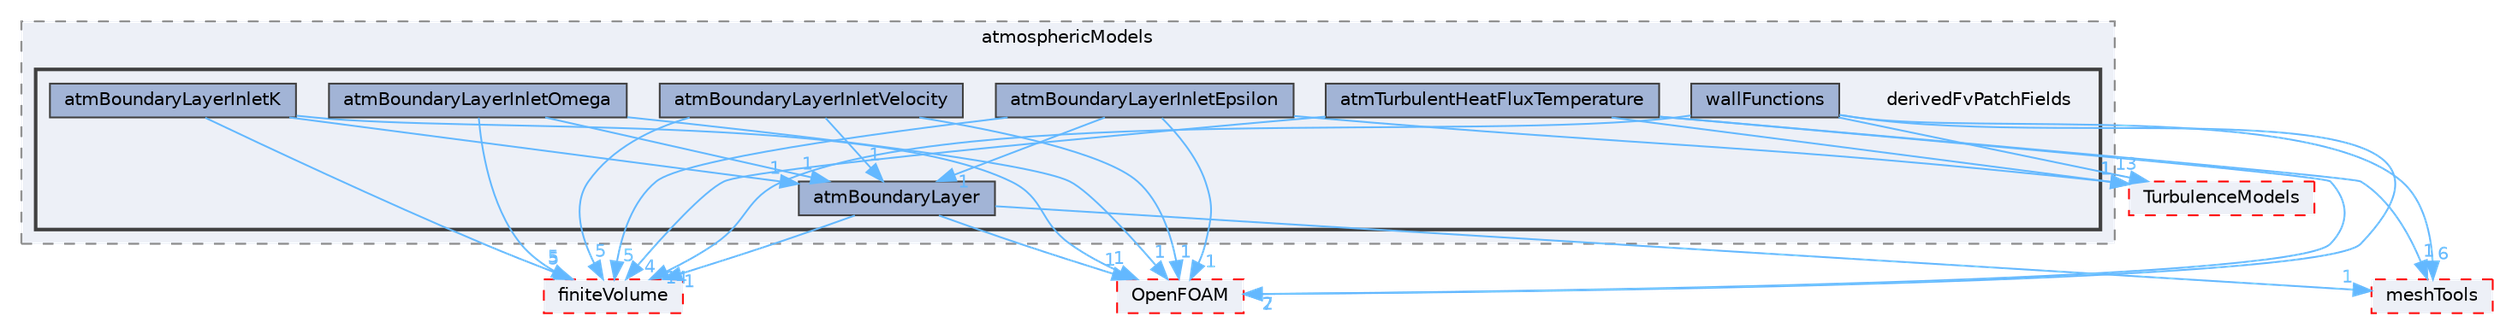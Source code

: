 digraph "src/atmosphericModels/derivedFvPatchFields"
{
 // LATEX_PDF_SIZE
  bgcolor="transparent";
  edge [fontname=Helvetica,fontsize=10,labelfontname=Helvetica,labelfontsize=10];
  node [fontname=Helvetica,fontsize=10,shape=box,height=0.2,width=0.4];
  compound=true
  subgraph clusterdir_4a9baf6983ec67b07e9d3659c95a5fa6 {
    graph [ bgcolor="#edf0f7", pencolor="grey50", label="atmosphericModels", fontname=Helvetica,fontsize=10 style="filled,dashed", URL="dir_4a9baf6983ec67b07e9d3659c95a5fa6.html",tooltip=""]
  subgraph clusterdir_e580a0489938542e853307e9226a419e {
    graph [ bgcolor="#edf0f7", pencolor="grey25", label="", fontname=Helvetica,fontsize=10 style="filled,bold", URL="dir_e580a0489938542e853307e9226a419e.html",tooltip=""]
    dir_e580a0489938542e853307e9226a419e [shape=plaintext, label="derivedFvPatchFields"];
  dir_0b277ca639d856e9f7b52700d279e3ef [label="atmBoundaryLayer", fillcolor="#a2b4d6", color="grey25", style="filled", URL="dir_0b277ca639d856e9f7b52700d279e3ef.html",tooltip=""];
  dir_b3d7e17d24896baa0ffda53721b71600 [label="atmBoundaryLayerInletEpsilon", fillcolor="#a2b4d6", color="grey25", style="filled", URL="dir_b3d7e17d24896baa0ffda53721b71600.html",tooltip=""];
  dir_f332171207ef48127680af9a53d962b2 [label="atmBoundaryLayerInletK", fillcolor="#a2b4d6", color="grey25", style="filled", URL="dir_f332171207ef48127680af9a53d962b2.html",tooltip=""];
  dir_f8c3c893ed8175dc5fa6f1bd3c3ef9b0 [label="atmBoundaryLayerInletOmega", fillcolor="#a2b4d6", color="grey25", style="filled", URL="dir_f8c3c893ed8175dc5fa6f1bd3c3ef9b0.html",tooltip=""];
  dir_094458c05f48fb8b1c5df1543ce1ffc9 [label="atmBoundaryLayerInletVelocity", fillcolor="#a2b4d6", color="grey25", style="filled", URL="dir_094458c05f48fb8b1c5df1543ce1ffc9.html",tooltip=""];
  dir_1209e81979ea1ce4141abbb870d5275a [label="atmTurbulentHeatFluxTemperature", fillcolor="#a2b4d6", color="grey25", style="filled", URL="dir_1209e81979ea1ce4141abbb870d5275a.html",tooltip=""];
  dir_a762a943316ece5e9932d5102317d0a5 [label="wallFunctions", fillcolor="#a2b4d6", color="grey25", style="filled", URL="dir_a762a943316ece5e9932d5102317d0a5.html",tooltip=""];
  }
  }
  dir_1eda626aeac0f0ad2848c36acaa5d501 [label="TurbulenceModels", fillcolor="#edf0f7", color="red", style="filled,dashed", URL="dir_1eda626aeac0f0ad2848c36acaa5d501.html",tooltip=""];
  dir_9bd15774b555cf7259a6fa18f99fe99b [label="finiteVolume", fillcolor="#edf0f7", color="red", style="filled,dashed", URL="dir_9bd15774b555cf7259a6fa18f99fe99b.html",tooltip=""];
  dir_ae30ad0bef50cf391b24c614251bb9fd [label="meshTools", fillcolor="#edf0f7", color="red", style="filled,dashed", URL="dir_ae30ad0bef50cf391b24c614251bb9fd.html",tooltip=""];
  dir_c5473ff19b20e6ec4dfe5c310b3778a8 [label="OpenFOAM", fillcolor="#edf0f7", color="red", style="filled,dashed", URL="dir_c5473ff19b20e6ec4dfe5c310b3778a8.html",tooltip=""];
  dir_0b277ca639d856e9f7b52700d279e3ef->dir_9bd15774b555cf7259a6fa18f99fe99b [headlabel="1", labeldistance=1.5 headhref="dir_000141_001387.html" href="dir_000141_001387.html" color="steelblue1" fontcolor="steelblue1"];
  dir_0b277ca639d856e9f7b52700d279e3ef->dir_ae30ad0bef50cf391b24c614251bb9fd [headlabel="1", labeldistance=1.5 headhref="dir_000141_002382.html" href="dir_000141_002382.html" color="steelblue1" fontcolor="steelblue1"];
  dir_0b277ca639d856e9f7b52700d279e3ef->dir_c5473ff19b20e6ec4dfe5c310b3778a8 [headlabel="1", labeldistance=1.5 headhref="dir_000141_002695.html" href="dir_000141_002695.html" color="steelblue1" fontcolor="steelblue1"];
  dir_b3d7e17d24896baa0ffda53721b71600->dir_0b277ca639d856e9f7b52700d279e3ef [headlabel="1", labeldistance=1.5 headhref="dir_000142_000141.html" href="dir_000142_000141.html" color="steelblue1" fontcolor="steelblue1"];
  dir_b3d7e17d24896baa0ffda53721b71600->dir_1eda626aeac0f0ad2848c36acaa5d501 [headlabel="1", labeldistance=1.5 headhref="dir_000142_004143.html" href="dir_000142_004143.html" color="steelblue1" fontcolor="steelblue1"];
  dir_b3d7e17d24896baa0ffda53721b71600->dir_9bd15774b555cf7259a6fa18f99fe99b [headlabel="5", labeldistance=1.5 headhref="dir_000142_001387.html" href="dir_000142_001387.html" color="steelblue1" fontcolor="steelblue1"];
  dir_b3d7e17d24896baa0ffda53721b71600->dir_c5473ff19b20e6ec4dfe5c310b3778a8 [headlabel="1", labeldistance=1.5 headhref="dir_000142_002695.html" href="dir_000142_002695.html" color="steelblue1" fontcolor="steelblue1"];
  dir_f332171207ef48127680af9a53d962b2->dir_0b277ca639d856e9f7b52700d279e3ef [headlabel="1", labeldistance=1.5 headhref="dir_000143_000141.html" href="dir_000143_000141.html" color="steelblue1" fontcolor="steelblue1"];
  dir_f332171207ef48127680af9a53d962b2->dir_9bd15774b555cf7259a6fa18f99fe99b [headlabel="5", labeldistance=1.5 headhref="dir_000143_001387.html" href="dir_000143_001387.html" color="steelblue1" fontcolor="steelblue1"];
  dir_f332171207ef48127680af9a53d962b2->dir_c5473ff19b20e6ec4dfe5c310b3778a8 [headlabel="1", labeldistance=1.5 headhref="dir_000143_002695.html" href="dir_000143_002695.html" color="steelblue1" fontcolor="steelblue1"];
  dir_f8c3c893ed8175dc5fa6f1bd3c3ef9b0->dir_0b277ca639d856e9f7b52700d279e3ef [headlabel="1", labeldistance=1.5 headhref="dir_000144_000141.html" href="dir_000144_000141.html" color="steelblue1" fontcolor="steelblue1"];
  dir_f8c3c893ed8175dc5fa6f1bd3c3ef9b0->dir_9bd15774b555cf7259a6fa18f99fe99b [headlabel="5", labeldistance=1.5 headhref="dir_000144_001387.html" href="dir_000144_001387.html" color="steelblue1" fontcolor="steelblue1"];
  dir_f8c3c893ed8175dc5fa6f1bd3c3ef9b0->dir_c5473ff19b20e6ec4dfe5c310b3778a8 [headlabel="1", labeldistance=1.5 headhref="dir_000144_002695.html" href="dir_000144_002695.html" color="steelblue1" fontcolor="steelblue1"];
  dir_094458c05f48fb8b1c5df1543ce1ffc9->dir_0b277ca639d856e9f7b52700d279e3ef [headlabel="1", labeldistance=1.5 headhref="dir_000145_000141.html" href="dir_000145_000141.html" color="steelblue1" fontcolor="steelblue1"];
  dir_094458c05f48fb8b1c5df1543ce1ffc9->dir_9bd15774b555cf7259a6fa18f99fe99b [headlabel="5", labeldistance=1.5 headhref="dir_000145_001387.html" href="dir_000145_001387.html" color="steelblue1" fontcolor="steelblue1"];
  dir_094458c05f48fb8b1c5df1543ce1ffc9->dir_c5473ff19b20e6ec4dfe5c310b3778a8 [headlabel="1", labeldistance=1.5 headhref="dir_000145_002695.html" href="dir_000145_002695.html" color="steelblue1" fontcolor="steelblue1"];
  dir_1209e81979ea1ce4141abbb870d5275a->dir_1eda626aeac0f0ad2848c36acaa5d501 [headlabel="1", labeldistance=1.5 headhref="dir_000159_004143.html" href="dir_000159_004143.html" color="steelblue1" fontcolor="steelblue1"];
  dir_1209e81979ea1ce4141abbb870d5275a->dir_9bd15774b555cf7259a6fa18f99fe99b [headlabel="4", labeldistance=1.5 headhref="dir_000159_001387.html" href="dir_000159_001387.html" color="steelblue1" fontcolor="steelblue1"];
  dir_1209e81979ea1ce4141abbb870d5275a->dir_ae30ad0bef50cf391b24c614251bb9fd [headlabel="1", labeldistance=1.5 headhref="dir_000159_002382.html" href="dir_000159_002382.html" color="steelblue1" fontcolor="steelblue1"];
  dir_1209e81979ea1ce4141abbb870d5275a->dir_c5473ff19b20e6ec4dfe5c310b3778a8 [headlabel="2", labeldistance=1.5 headhref="dir_000159_002695.html" href="dir_000159_002695.html" color="steelblue1" fontcolor="steelblue1"];
  dir_a762a943316ece5e9932d5102317d0a5->dir_1eda626aeac0f0ad2848c36acaa5d501 [headlabel="13", labeldistance=1.5 headhref="dir_004345_004143.html" href="dir_004345_004143.html" color="steelblue1" fontcolor="steelblue1"];
  dir_a762a943316ece5e9932d5102317d0a5->dir_9bd15774b555cf7259a6fa18f99fe99b [headlabel="14", labeldistance=1.5 headhref="dir_004345_001387.html" href="dir_004345_001387.html" color="steelblue1" fontcolor="steelblue1"];
  dir_a762a943316ece5e9932d5102317d0a5->dir_ae30ad0bef50cf391b24c614251bb9fd [headlabel="6", labeldistance=1.5 headhref="dir_004345_002382.html" href="dir_004345_002382.html" color="steelblue1" fontcolor="steelblue1"];
  dir_a762a943316ece5e9932d5102317d0a5->dir_c5473ff19b20e6ec4dfe5c310b3778a8 [headlabel="7", labeldistance=1.5 headhref="dir_004345_002695.html" href="dir_004345_002695.html" color="steelblue1" fontcolor="steelblue1"];
}
